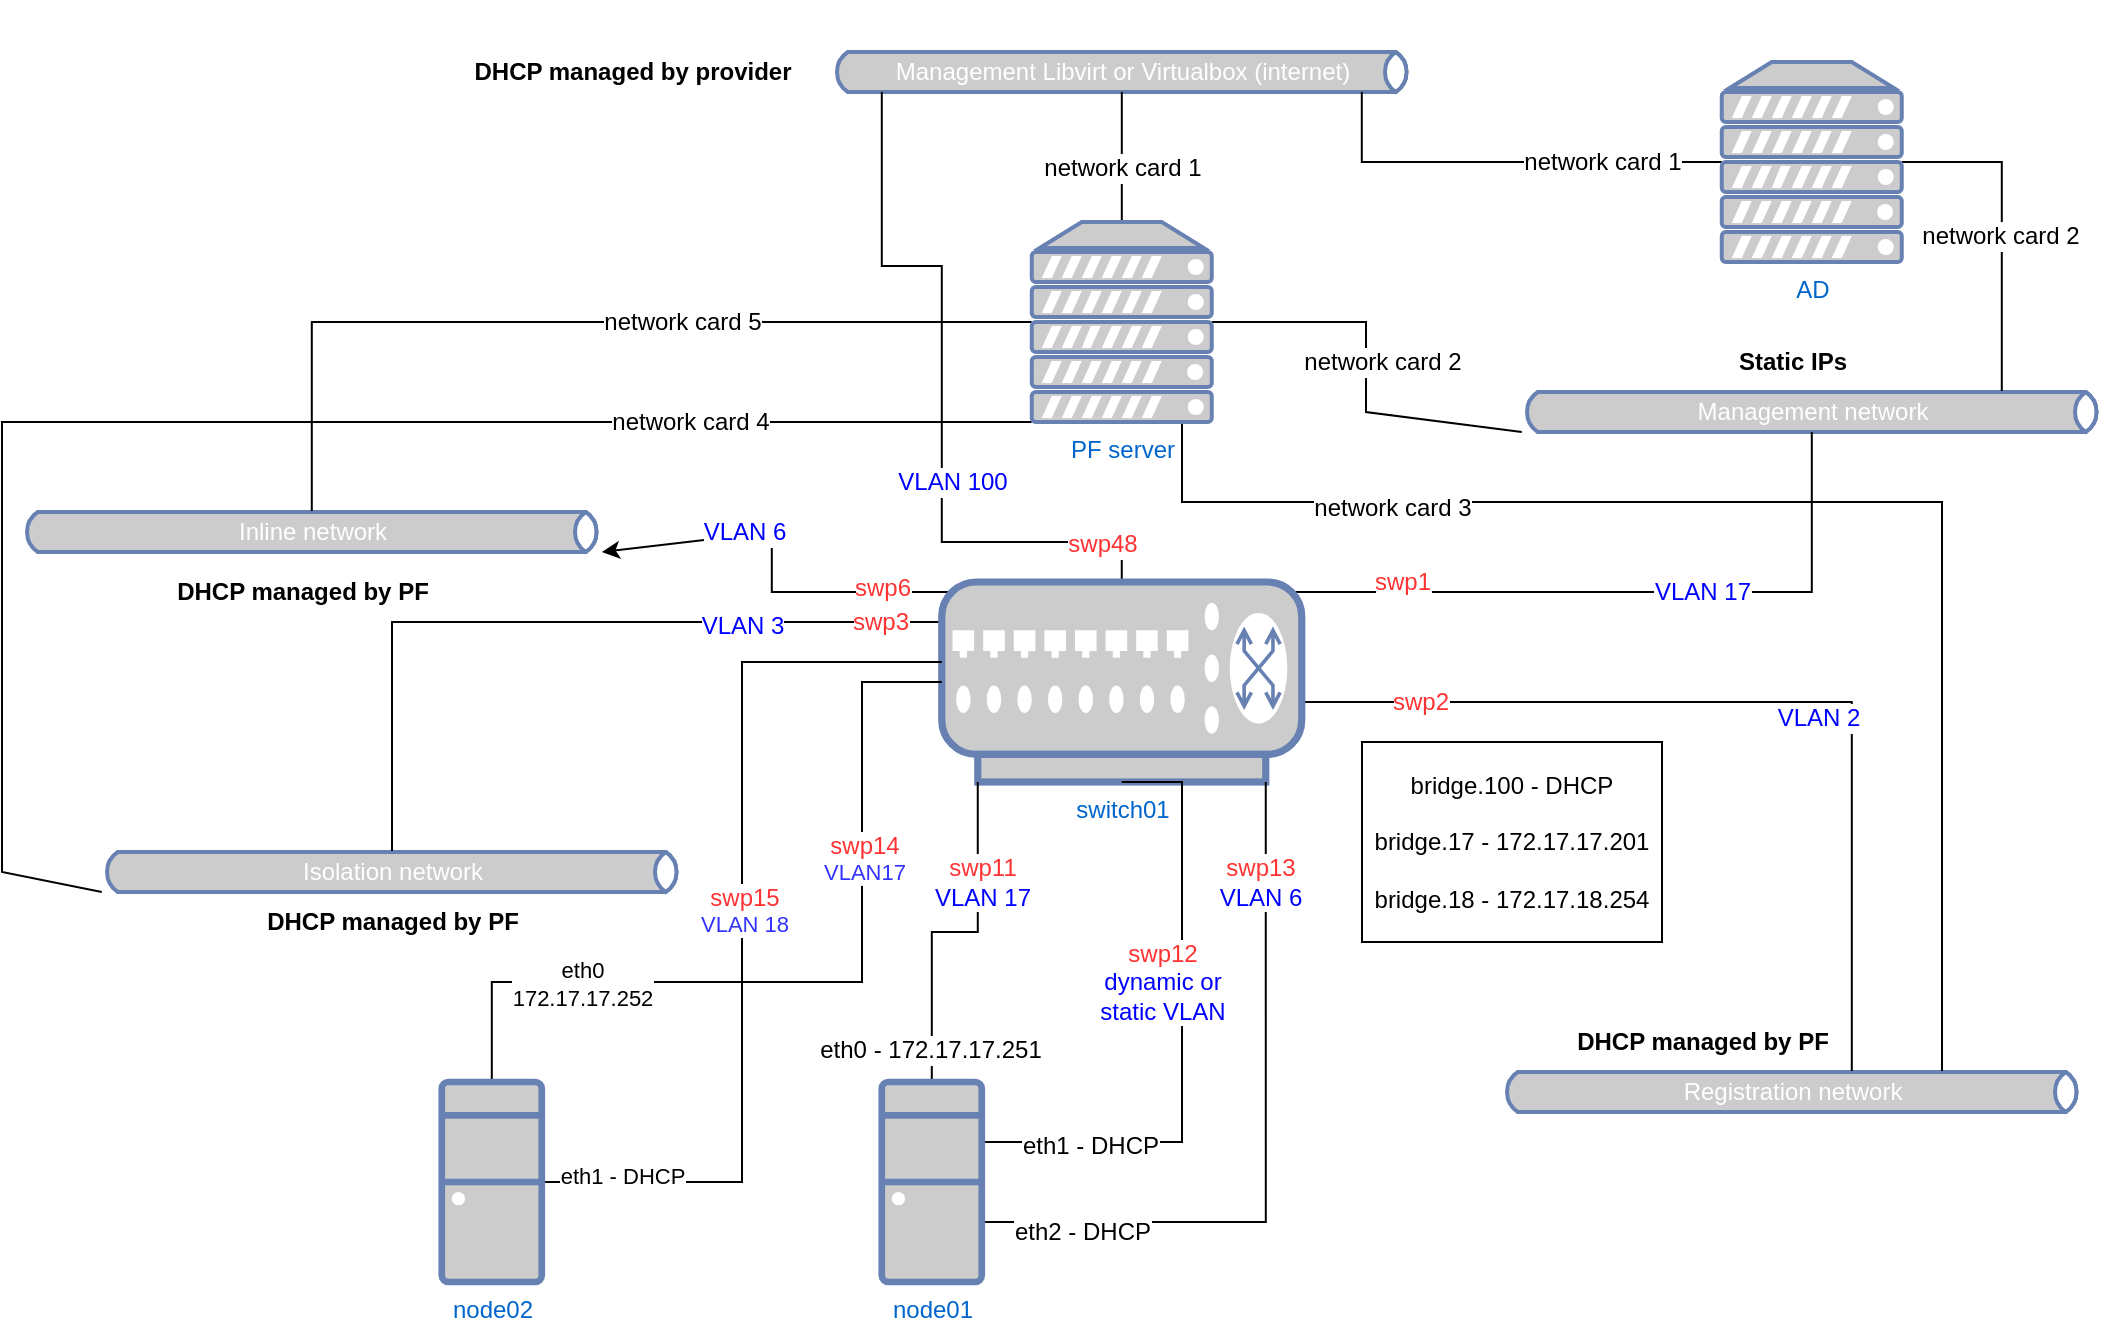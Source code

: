 <mxfile version="14.4.8" type="device"><diagram id="4rV3wpL-3FC0UblVppEj" name="Page-1"><mxGraphModel dx="1422" dy="741" grid="1" gridSize="10" guides="1" tooltips="1" connect="1" arrows="1" fold="1" page="1" pageScale="1" pageWidth="1100" pageHeight="850" math="0" shadow="0"><root><mxCell id="0"/><mxCell id="1" parent="0"/><mxCell id="lLacSH1TQea-35AUpyrd-1" value="Management Libvirt or Virtualbox (internet)&lt;br&gt;" style="html=1;outlineConnect=0;fillColor=#CCCCCC;strokeColor=#6881B3;gradientColor=none;gradientDirection=north;strokeWidth=2;shape=mxgraph.networks.bus;gradientColor=none;gradientDirection=north;fontColor=#ffffff;perimeter=backbonePerimeter;backboneSize=20;" parent="1" vertex="1"><mxGeometry x="464.88" y="160" width="290" height="70" as="geometry"/></mxCell><mxCell id="lLacSH1TQea-35AUpyrd-2" value="Management network" style="html=1;outlineConnect=0;fillColor=#CCCCCC;strokeColor=#6881B3;gradientColor=none;gradientDirection=north;strokeWidth=2;shape=mxgraph.networks.bus;gradientColor=none;gradientDirection=north;fontColor=#ffffff;perimeter=backbonePerimeter;backboneSize=20;" parent="1" vertex="1"><mxGeometry x="809.88" y="330" width="290" height="70" as="geometry"/></mxCell><mxCell id="lLacSH1TQea-35AUpyrd-7" value="Registration network" style="html=1;outlineConnect=0;fillColor=#CCCCCC;strokeColor=#6881B3;gradientColor=none;gradientDirection=north;strokeWidth=2;shape=mxgraph.networks.bus;gradientColor=none;gradientDirection=north;fontColor=#ffffff;perimeter=backbonePerimeter;backboneSize=20;" parent="1" vertex="1"><mxGeometry x="799.88" y="670" width="290" height="70" as="geometry"/></mxCell><mxCell id="lLacSH1TQea-35AUpyrd-8" value="Isolation network" style="html=1;outlineConnect=0;fillColor=#CCCCCC;strokeColor=#6881B3;gradientColor=none;gradientDirection=north;strokeWidth=2;shape=mxgraph.networks.bus;gradientColor=none;gradientDirection=north;fontColor=#ffffff;perimeter=backbonePerimeter;backboneSize=20;" parent="1" vertex="1"><mxGeometry x="99.88" y="560" width="290" height="70" as="geometry"/></mxCell><mxCell id="lLacSH1TQea-35AUpyrd-9" value="Inline network" style="html=1;outlineConnect=0;fillColor=#CCCCCC;strokeColor=#6881B3;gradientColor=none;gradientDirection=north;strokeWidth=2;shape=mxgraph.networks.bus;gradientColor=none;gradientDirection=north;fontColor=#ffffff;perimeter=backbonePerimeter;backboneSize=20;" parent="1" vertex="1"><mxGeometry x="59.88" y="390" width="290" height="70" as="geometry"/></mxCell><mxCell id="acppUqOB_WElaMgH4l2n-43" style="edgeStyle=orthogonalEdgeStyle;rounded=0;orthogonalLoop=1;jettySize=auto;html=1;endArrow=none;endFill=0;" parent="1" source="lLacSH1TQea-35AUpyrd-10" target="lLacSH1TQea-35AUpyrd-9" edge="1"><mxGeometry relative="1" as="geometry"/></mxCell><mxCell id="VIf2UubRjznWGK4572Js-7" value="network card 5" style="text;html=1;align=center;verticalAlign=middle;resizable=0;points=[];labelBackgroundColor=#ffffff;" parent="acppUqOB_WElaMgH4l2n-43" vertex="1" connectable="0"><mxGeometry x="-0.147" y="-1" relative="1" as="geometry"><mxPoint x="19.17" y="1" as="offset"/></mxGeometry></mxCell><mxCell id="acppUqOB_WElaMgH4l2n-44" style="edgeStyle=orthogonalEdgeStyle;rounded=0;orthogonalLoop=1;jettySize=auto;html=1;exitX=1;exitY=0.5;exitDx=0;exitDy=0;exitPerimeter=0;endArrow=none;endFill=0;" parent="1" source="lLacSH1TQea-35AUpyrd-10" target="lLacSH1TQea-35AUpyrd-2" edge="1"><mxGeometry relative="1" as="geometry"><Array as="points"><mxPoint x="732" y="320"/><mxPoint x="732" y="365"/></Array></mxGeometry></mxCell><mxCell id="VIf2UubRjznWGK4572Js-4" value="network card 2" style="text;html=1;align=center;verticalAlign=middle;resizable=0;points=[];labelBackgroundColor=#ffffff;" parent="acppUqOB_WElaMgH4l2n-44" vertex="1" connectable="0"><mxGeometry x="-0.739" relative="1" as="geometry"><mxPoint x="59.29" y="20" as="offset"/></mxGeometry></mxCell><mxCell id="acppUqOB_WElaMgH4l2n-49" style="edgeStyle=orthogonalEdgeStyle;rounded=0;orthogonalLoop=1;jettySize=auto;html=1;endArrow=none;endFill=0;" parent="1" source="lLacSH1TQea-35AUpyrd-10" target="lLacSH1TQea-35AUpyrd-1" edge="1"><mxGeometry relative="1" as="geometry"><Array as="points"><mxPoint x="610" y="240"/><mxPoint x="610" y="240"/></Array></mxGeometry></mxCell><mxCell id="VIf2UubRjznWGK4572Js-2" value="network card 1" style="text;html=1;align=center;verticalAlign=middle;resizable=0;points=[];labelBackgroundColor=#ffffff;" parent="acppUqOB_WElaMgH4l2n-49" vertex="1" connectable="0"><mxGeometry x="-0.173" relative="1" as="geometry"><mxPoint as="offset"/></mxGeometry></mxCell><mxCell id="acppUqOB_WElaMgH4l2n-53" style="edgeStyle=orthogonalEdgeStyle;rounded=0;orthogonalLoop=1;jettySize=auto;html=1;endArrow=none;endFill=0;" parent="1" source="lLacSH1TQea-35AUpyrd-10" target="lLacSH1TQea-35AUpyrd-7" edge="1"><mxGeometry relative="1" as="geometry"><Array as="points"><mxPoint x="640" y="410"/><mxPoint x="1020" y="410"/></Array></mxGeometry></mxCell><mxCell id="VIf2UubRjznWGK4572Js-5" value="network card 3" style="text;html=1;align=center;verticalAlign=middle;resizable=0;points=[];labelBackgroundColor=#ffffff;" parent="acppUqOB_WElaMgH4l2n-53" vertex="1" connectable="0"><mxGeometry x="-0.59" y="-3" relative="1" as="geometry"><mxPoint as="offset"/></mxGeometry></mxCell><mxCell id="acppUqOB_WElaMgH4l2n-54" style="edgeStyle=orthogonalEdgeStyle;rounded=0;orthogonalLoop=1;jettySize=auto;html=1;endArrow=none;endFill=0;" parent="1" source="lLacSH1TQea-35AUpyrd-10" target="lLacSH1TQea-35AUpyrd-8" edge="1"><mxGeometry relative="1" as="geometry"><Array as="points"><mxPoint x="50" y="370"/><mxPoint x="50" y="595"/></Array></mxGeometry></mxCell><mxCell id="VIf2UubRjznWGK4572Js-6" value="network card 4" style="text;html=1;align=center;verticalAlign=middle;resizable=0;points=[];labelBackgroundColor=#ffffff;" parent="acppUqOB_WElaMgH4l2n-54" vertex="1" connectable="0"><mxGeometry x="-0.567" y="3" relative="1" as="geometry"><mxPoint y="-3" as="offset"/></mxGeometry></mxCell><mxCell id="lLacSH1TQea-35AUpyrd-10" value="PF server" style="fontColor=#0066CC;verticalAlign=top;verticalLabelPosition=bottom;labelPosition=center;align=center;html=1;outlineConnect=0;fillColor=#CCCCCC;strokeColor=#6881B3;gradientColor=none;gradientDirection=north;strokeWidth=2;shape=mxgraph.networks.server;" parent="1" vertex="1"><mxGeometry x="564.88" y="270" width="90" height="100" as="geometry"/></mxCell><mxCell id="acppUqOB_WElaMgH4l2n-48" style="edgeStyle=orthogonalEdgeStyle;rounded=0;orthogonalLoop=1;jettySize=auto;html=1;endArrow=none;endFill=0;" parent="1" source="lLacSH1TQea-35AUpyrd-18" target="lLacSH1TQea-35AUpyrd-2" edge="1"><mxGeometry relative="1" as="geometry"><Array as="points"><mxPoint x="1049.88" y="240"/></Array></mxGeometry></mxCell><mxCell id="VIf2UubRjznWGK4572Js-14" value="network card 2" style="text;html=1;align=center;verticalAlign=middle;resizable=0;points=[];labelBackgroundColor=#ffffff;" parent="acppUqOB_WElaMgH4l2n-48" vertex="1" connectable="0"><mxGeometry x="0.052" y="-1" relative="1" as="geometry"><mxPoint as="offset"/></mxGeometry></mxCell><mxCell id="acppUqOB_WElaMgH4l2n-55" style="edgeStyle=orthogonalEdgeStyle;rounded=0;orthogonalLoop=1;jettySize=auto;html=1;endArrow=none;endFill=0;" parent="1" source="lLacSH1TQea-35AUpyrd-18" target="lLacSH1TQea-35AUpyrd-1" edge="1"><mxGeometry relative="1" as="geometry"><Array as="points"><mxPoint x="729.88" y="240"/></Array></mxGeometry></mxCell><mxCell id="VIf2UubRjznWGK4572Js-13" value="network card 1" style="text;html=1;align=center;verticalAlign=middle;resizable=0;points=[];labelBackgroundColor=#ffffff;" parent="acppUqOB_WElaMgH4l2n-55" vertex="1" connectable="0"><mxGeometry x="-0.553" y="-2" relative="1" as="geometry"><mxPoint x="-11.67" y="2" as="offset"/></mxGeometry></mxCell><mxCell id="lLacSH1TQea-35AUpyrd-18" value="AD" style="fontColor=#0066CC;verticalAlign=top;verticalLabelPosition=bottom;labelPosition=center;align=center;html=1;outlineConnect=0;fillColor=#CCCCCC;strokeColor=#6881B3;gradientColor=none;gradientDirection=north;strokeWidth=2;shape=mxgraph.networks.server;" parent="1" vertex="1"><mxGeometry x="909.88" y="190" width="90" height="100" as="geometry"/></mxCell><mxCell id="lLacSH1TQea-35AUpyrd-33" value="" style="edgeStyle=orthogonalEdgeStyle;rounded=0;orthogonalLoop=1;jettySize=auto;html=1;exitX=0.05;exitY=0.05;exitDx=0;exitDy=0;exitPerimeter=0;" parent="1" source="lLacSH1TQea-35AUpyrd-21" target="lLacSH1TQea-35AUpyrd-9" edge="1"><mxGeometry relative="1" as="geometry"><mxPoint x="564.88" y="430" as="targetPoint"/></mxGeometry></mxCell><mxCell id="acppUqOB_WElaMgH4l2n-9" value="&lt;font color=&quot;#0000ff&quot;&gt;VLAN 6&lt;/font&gt;" style="text;html=1;align=center;verticalAlign=middle;resizable=0;points=[];labelBackgroundColor=#ffffff;" parent="lLacSH1TQea-35AUpyrd-33" vertex="1" connectable="0"><mxGeometry x="-0.708" y="1" relative="1" as="geometry"><mxPoint x="-78" y="-31" as="offset"/></mxGeometry></mxCell><mxCell id="acppUqOB_WElaMgH4l2n-26" value="swp6" style="text;html=1;align=center;verticalAlign=middle;resizable=0;points=[];labelBackgroundColor=#ffffff;fontColor=#FF3333;" parent="lLacSH1TQea-35AUpyrd-33" vertex="1" connectable="0"><mxGeometry x="-0.666" y="-2" relative="1" as="geometry"><mxPoint x="-3.88" as="offset"/></mxGeometry></mxCell><mxCell id="acppUqOB_WElaMgH4l2n-5" style="edgeStyle=orthogonalEdgeStyle;rounded=0;orthogonalLoop=1;jettySize=auto;html=1;endArrow=none;endFill=0;exitX=0.95;exitY=0.05;exitDx=0;exitDy=0;exitPerimeter=0;" parent="1" source="lLacSH1TQea-35AUpyrd-21" target="lLacSH1TQea-35AUpyrd-2" edge="1"><mxGeometry relative="1" as="geometry"/></mxCell><mxCell id="acppUqOB_WElaMgH4l2n-6" value="&lt;font color=&quot;#0000ff&quot;&gt;VLAN 17&lt;/font&gt;" style="text;html=1;align=center;verticalAlign=middle;resizable=0;points=[];labelBackgroundColor=#ffffff;" parent="acppUqOB_WElaMgH4l2n-5" vertex="1" connectable="0"><mxGeometry x="-0.152" y="1" relative="1" as="geometry"><mxPoint x="63.29" y="0.97" as="offset"/></mxGeometry></mxCell><mxCell id="acppUqOB_WElaMgH4l2n-23" value="swp1" style="text;html=1;align=center;verticalAlign=middle;resizable=0;points=[];labelBackgroundColor=#ffffff;fontColor=#FF3333;" parent="acppUqOB_WElaMgH4l2n-5" vertex="1" connectable="0"><mxGeometry x="-0.803" y="-3" relative="1" as="geometry"><mxPoint x="25" y="-8" as="offset"/></mxGeometry></mxCell><mxCell id="acppUqOB_WElaMgH4l2n-7" style="edgeStyle=orthogonalEdgeStyle;rounded=0;orthogonalLoop=1;jettySize=auto;html=1;endArrow=none;endFill=0;exitX=1;exitY=0.7;exitDx=0;exitDy=0;exitPerimeter=0;" parent="1" source="lLacSH1TQea-35AUpyrd-21" target="lLacSH1TQea-35AUpyrd-7" edge="1"><mxGeometry relative="1" as="geometry"><Array as="points"><mxPoint x="699.88" y="510"/><mxPoint x="974.88" y="510"/></Array></mxGeometry></mxCell><mxCell id="acppUqOB_WElaMgH4l2n-8" value="&lt;font color=&quot;#0000ff&quot;&gt;VLAN 2&lt;/font&gt;" style="text;html=1;align=center;verticalAlign=middle;resizable=0;points=[];labelBackgroundColor=#ffffff;" parent="acppUqOB_WElaMgH4l2n-7" vertex="1" connectable="0"><mxGeometry x="0.249" y="1" relative="1" as="geometry"><mxPoint x="-18.25" as="offset"/></mxGeometry></mxCell><mxCell id="acppUqOB_WElaMgH4l2n-24" value="swp2" style="text;html=1;align=center;verticalAlign=middle;resizable=0;points=[];labelBackgroundColor=#ffffff;fontColor=#FF3333;" parent="acppUqOB_WElaMgH4l2n-7" vertex="1" connectable="0"><mxGeometry x="-0.84" y="-4" relative="1" as="geometry"><mxPoint x="31.75" y="-4" as="offset"/></mxGeometry></mxCell><mxCell id="acppUqOB_WElaMgH4l2n-10" style="edgeStyle=orthogonalEdgeStyle;rounded=0;orthogonalLoop=1;jettySize=auto;html=1;exitX=0;exitY=0.5;exitDx=0;exitDy=0;exitPerimeter=0;endArrow=none;endFill=0;" parent="1" source="lLacSH1TQea-35AUpyrd-21" target="lLacSH1TQea-35AUpyrd-8" edge="1"><mxGeometry relative="1" as="geometry"><Array as="points"><mxPoint x="580" y="500"/><mxPoint x="580" y="470"/><mxPoint x="245" y="470"/></Array></mxGeometry></mxCell><mxCell id="acppUqOB_WElaMgH4l2n-11" value="&lt;font color=&quot;#0000ff&quot;&gt;VLAN 3&lt;/font&gt;" style="text;html=1;align=center;verticalAlign=middle;resizable=0;points=[];labelBackgroundColor=#ffffff;" parent="acppUqOB_WElaMgH4l2n-10" vertex="1" connectable="0"><mxGeometry x="-0.33" y="2" relative="1" as="geometry"><mxPoint x="-69.12" as="offset"/></mxGeometry></mxCell><mxCell id="acppUqOB_WElaMgH4l2n-25" value="swp3" style="text;html=1;align=center;verticalAlign=middle;resizable=0;points=[];labelBackgroundColor=#ffffff;fontColor=#FF3333;" parent="acppUqOB_WElaMgH4l2n-10" vertex="1" connectable="0"><mxGeometry x="-0.304" y="3" relative="1" as="geometry"><mxPoint x="6.71" y="-3" as="offset"/></mxGeometry></mxCell><mxCell id="acppUqOB_WElaMgH4l2n-50" style="edgeStyle=orthogonalEdgeStyle;rounded=0;orthogonalLoop=1;jettySize=auto;html=1;endArrow=none;endFill=0;exitX=0.5;exitY=0;exitDx=0;exitDy=0;exitPerimeter=0;" parent="1" source="lLacSH1TQea-35AUpyrd-21" target="lLacSH1TQea-35AUpyrd-1" edge="1"><mxGeometry relative="1" as="geometry"><Array as="points"><mxPoint x="609.88" y="430"/><mxPoint x="519.88" y="430"/><mxPoint x="519.88" y="292"/><mxPoint x="489.88" y="292"/></Array></mxGeometry></mxCell><mxCell id="acppUqOB_WElaMgH4l2n-51" value="&lt;font color=&quot;#0000ff&quot;&gt;VLAN 100&lt;/font&gt;" style="text;html=1;align=center;verticalAlign=middle;resizable=0;points=[];labelBackgroundColor=#ffffff;" parent="acppUqOB_WElaMgH4l2n-50" vertex="1" connectable="0"><mxGeometry x="-0.422" y="2" relative="1" as="geometry"><mxPoint y="-32" as="offset"/></mxGeometry></mxCell><mxCell id="acppUqOB_WElaMgH4l2n-52" value="swp48" style="text;html=1;align=center;verticalAlign=middle;resizable=0;points=[];labelBackgroundColor=#ffffff;fontColor=#FF3333;" parent="acppUqOB_WElaMgH4l2n-50" vertex="1" connectable="0"><mxGeometry x="-0.897" y="-2" relative="1" as="geometry"><mxPoint x="-11.92" as="offset"/></mxGeometry></mxCell><mxCell id="lLacSH1TQea-35AUpyrd-21" value="switch01" style="fontColor=#0066CC;verticalAlign=top;verticalLabelPosition=bottom;labelPosition=center;align=center;html=1;outlineConnect=0;fillColor=#CCCCCC;strokeColor=#6881B3;gradientColor=none;gradientDirection=north;strokeWidth=2;shape=mxgraph.networks.switch;" parent="1" vertex="1"><mxGeometry x="519.88" y="450" width="180" height="100" as="geometry"/></mxCell><mxCell id="lLacSH1TQea-35AUpyrd-38" style="edgeStyle=orthogonalEdgeStyle;rounded=0;orthogonalLoop=1;jettySize=auto;html=1;endArrow=none;endFill=0;entryX=0.1;entryY=1;entryDx=0;entryDy=0;entryPerimeter=0;" parent="1" source="lLacSH1TQea-35AUpyrd-24" target="lLacSH1TQea-35AUpyrd-21" edge="1"><mxGeometry relative="1" as="geometry"/></mxCell><mxCell id="acppUqOB_WElaMgH4l2n-13" value="&lt;font color=&quot;#ff3333&quot;&gt;swp11&lt;/font&gt;&lt;br&gt;&lt;font color=&quot;#0000ff&quot;&gt;VLAN 17&lt;/font&gt;" style="text;html=1;align=center;verticalAlign=middle;resizable=0;points=[];labelBackgroundColor=#ffffff;" parent="lLacSH1TQea-35AUpyrd-38" vertex="1" connectable="0"><mxGeometry x="0.689" relative="1" as="geometry"><mxPoint x="2" y="23" as="offset"/></mxGeometry></mxCell><mxCell id="acppUqOB_WElaMgH4l2n-14" value="eth0 - 172.17.17.251" style="text;html=1;align=center;verticalAlign=middle;resizable=0;points=[];labelBackgroundColor=#ffffff;" parent="lLacSH1TQea-35AUpyrd-38" vertex="1" connectable="0"><mxGeometry x="-0.811" y="1" relative="1" as="geometry"><mxPoint as="offset"/></mxGeometry></mxCell><mxCell id="acppUqOB_WElaMgH4l2n-15" style="edgeStyle=orthogonalEdgeStyle;rounded=0;orthogonalLoop=1;jettySize=auto;html=1;endArrow=none;endFill=0;entryX=0.5;entryY=1;entryDx=0;entryDy=0;entryPerimeter=0;" parent="1" source="lLacSH1TQea-35AUpyrd-24" target="lLacSH1TQea-35AUpyrd-21" edge="1"><mxGeometry relative="1" as="geometry"><mxPoint x="609.88" y="590" as="targetPoint"/><Array as="points"><mxPoint x="640" y="730"/><mxPoint x="640" y="550"/></Array></mxGeometry></mxCell><mxCell id="acppUqOB_WElaMgH4l2n-16" value="&lt;font color=&quot;#ff3333&quot;&gt;swp12&lt;br&gt;&lt;/font&gt;&lt;font color=&quot;#0000ff&quot;&gt;dynamic or&lt;br&gt;static VLAN&lt;/font&gt;" style="text;html=1;align=center;verticalAlign=middle;resizable=0;points=[];labelBackgroundColor=#ffffff;" parent="acppUqOB_WElaMgH4l2n-15" vertex="1" connectable="0"><mxGeometry x="0.748" y="1" relative="1" as="geometry"><mxPoint x="-9" y="90.71" as="offset"/></mxGeometry></mxCell><mxCell id="acppUqOB_WElaMgH4l2n-17" value="eth1 - DHCP" style="text;html=1;align=center;verticalAlign=middle;resizable=0;points=[];labelBackgroundColor=#ffffff;" parent="acppUqOB_WElaMgH4l2n-15" vertex="1" connectable="0"><mxGeometry x="-0.859" y="-2" relative="1" as="geometry"><mxPoint x="32" as="offset"/></mxGeometry></mxCell><mxCell id="acppUqOB_WElaMgH4l2n-20" style="edgeStyle=orthogonalEdgeStyle;rounded=0;orthogonalLoop=1;jettySize=auto;html=1;entryX=0.9;entryY=1;entryDx=0;entryDy=0;entryPerimeter=0;endArrow=none;endFill=0;" parent="1" source="lLacSH1TQea-35AUpyrd-24" target="lLacSH1TQea-35AUpyrd-21" edge="1"><mxGeometry relative="1" as="geometry"><Array as="points"><mxPoint x="681.88" y="770"/></Array></mxGeometry></mxCell><mxCell id="acppUqOB_WElaMgH4l2n-21" value="eth2 - DHCP" style="text;html=1;align=center;verticalAlign=middle;resizable=0;points=[];labelBackgroundColor=#ffffff;" parent="acppUqOB_WElaMgH4l2n-20" vertex="1" connectable="0"><mxGeometry x="-0.889" y="-5" relative="1" as="geometry"><mxPoint x="30" as="offset"/></mxGeometry></mxCell><mxCell id="acppUqOB_WElaMgH4l2n-22" value="&lt;font color=&quot;#ff3333&quot;&gt;swp13&lt;/font&gt;&lt;br&gt;&lt;font color=&quot;#0000ff&quot;&gt;VLAN 6&lt;/font&gt;" style="text;html=1;align=center;verticalAlign=middle;resizable=0;points=[];labelBackgroundColor=#ffffff;" parent="acppUqOB_WElaMgH4l2n-20" vertex="1" connectable="0"><mxGeometry x="0.867" y="3" relative="1" as="geometry"><mxPoint y="26" as="offset"/></mxGeometry></mxCell><mxCell id="lLacSH1TQea-35AUpyrd-24" value="node01" style="fontColor=#0066CC;verticalAlign=top;verticalLabelPosition=bottom;labelPosition=center;align=center;html=1;outlineConnect=0;fillColor=#CCCCCC;strokeColor=#6881B3;gradientColor=none;gradientDirection=north;strokeWidth=2;shape=mxgraph.networks.desktop_pc;" parent="1" vertex="1"><mxGeometry x="489.88" y="700" width="50" height="100" as="geometry"/></mxCell><mxCell id="acppUqOB_WElaMgH4l2n-29" value="&lt;b&gt;DHCP managed by PF&lt;/b&gt;" style="text;html=1;align=center;verticalAlign=middle;resizable=0;points=[];autosize=1;" parent="1" vertex="1"><mxGeometry x="830" y="670" width="140" height="20" as="geometry"/></mxCell><mxCell id="acppUqOB_WElaMgH4l2n-30" value="&lt;b&gt;DHCP managed by PF&lt;/b&gt;" style="text;html=1;align=center;verticalAlign=middle;resizable=0;points=[];autosize=1;" parent="1" vertex="1"><mxGeometry x="174.88" y="610" width="140" height="20" as="geometry"/></mxCell><mxCell id="acppUqOB_WElaMgH4l2n-31" value="&lt;b&gt;DHCP managed by PF&lt;/b&gt;" style="text;html=1;align=center;verticalAlign=middle;resizable=0;points=[];autosize=1;" parent="1" vertex="1"><mxGeometry x="129.88" y="445" width="140" height="20" as="geometry"/></mxCell><mxCell id="acppUqOB_WElaMgH4l2n-32" value="&lt;b&gt;Static IPs&lt;/b&gt;" style="text;html=1;align=center;verticalAlign=middle;resizable=0;points=[];autosize=1;" parent="1" vertex="1"><mxGeometry x="909.88" y="330" width="70" height="20" as="geometry"/></mxCell><mxCell id="acppUqOB_WElaMgH4l2n-41" value="&lt;b&gt;DHCP managed by provider&lt;/b&gt;" style="text;html=1;align=center;verticalAlign=middle;resizable=0;points=[];autosize=1;" parent="1" vertex="1"><mxGeometry x="280" y="185" width="170" height="20" as="geometry"/></mxCell><mxCell id="VIf2UubRjznWGK4572Js-11" value="&lt;div&gt;bridge.100 - DHCP&lt;/div&gt;&lt;br&gt;&lt;div&gt;bridge.17 - 172.17.17.201&lt;/div&gt;&lt;div&gt;&lt;br&gt;&lt;/div&gt;&lt;div&gt;bridge.18 - 172.17.18.254&lt;br&gt;&lt;/div&gt;" style="text;html=1;strokeColor=#000000;fillColor=none;align=center;verticalAlign=middle;whiteSpace=wrap;rounded=0;gradientColor=none;" parent="1" vertex="1"><mxGeometry x="730" y="530" width="150" height="100" as="geometry"/></mxCell><mxCell id="IEbWyBTxCKuRzzJytIRa-6" value="" style="edgeStyle=orthogonalEdgeStyle;rounded=0;orthogonalLoop=1;jettySize=auto;html=1;endArrow=none;endFill=0;" edge="1" parent="1" source="IEbWyBTxCKuRzzJytIRa-1" target="lLacSH1TQea-35AUpyrd-21"><mxGeometry relative="1" as="geometry"><Array as="points"><mxPoint x="420" y="750"/><mxPoint x="420" y="490"/></Array></mxGeometry></mxCell><mxCell id="IEbWyBTxCKuRzzJytIRa-8" value="&lt;div style=&quot;font-size: 12px&quot;&gt;&lt;font color=&quot;#FF3333&quot;&gt;swp15&lt;/font&gt;&lt;/div&gt;&lt;div&gt;&lt;font color=&quot;#3333FF&quot;&gt;VLAN 18&lt;/font&gt;&lt;br&gt;&lt;/div&gt;" style="edgeLabel;html=1;align=center;verticalAlign=middle;resizable=0;points=[];" vertex="1" connectable="0" parent="IEbWyBTxCKuRzzJytIRa-6"><mxGeometry x="0.055" y="-1" relative="1" as="geometry"><mxPoint y="5.8" as="offset"/></mxGeometry></mxCell><mxCell id="IEbWyBTxCKuRzzJytIRa-12" value="&lt;div&gt;eth1 - DHCP&lt;/div&gt;" style="edgeLabel;html=1;align=center;verticalAlign=middle;resizable=0;points=[];" vertex="1" connectable="0" parent="IEbWyBTxCKuRzzJytIRa-6"><mxGeometry x="-0.891" y="3" relative="1" as="geometry"><mxPoint x="15.12" as="offset"/></mxGeometry></mxCell><mxCell id="IEbWyBTxCKuRzzJytIRa-9" value="" style="edgeStyle=orthogonalEdgeStyle;rounded=0;orthogonalLoop=1;jettySize=auto;html=1;endArrow=none;endFill=0;" edge="1" parent="1" source="IEbWyBTxCKuRzzJytIRa-1" target="lLacSH1TQea-35AUpyrd-21"><mxGeometry relative="1" as="geometry"><Array as="points"><mxPoint x="295" y="650"/><mxPoint x="480" y="650"/><mxPoint x="480" y="500"/></Array></mxGeometry></mxCell><mxCell id="IEbWyBTxCKuRzzJytIRa-10" value="&lt;div style=&quot;font-size: 12px&quot;&gt;&lt;font color=&quot;#FF3333&quot;&gt;swp14&lt;/font&gt;&lt;/div&gt;&lt;div&gt;&lt;font color=&quot;#3333FF&quot;&gt;VLAN17&lt;/font&gt;&lt;br&gt;&lt;/div&gt;" style="edgeLabel;html=1;align=center;verticalAlign=middle;resizable=0;points=[];" vertex="1" connectable="0" parent="IEbWyBTxCKuRzzJytIRa-9"><mxGeometry x="0.414" y="-1" relative="1" as="geometry"><mxPoint y="3.33" as="offset"/></mxGeometry></mxCell><mxCell id="IEbWyBTxCKuRzzJytIRa-11" value="&lt;div&gt;eth0&lt;/div&gt;&lt;div&gt;172.17.17.252&lt;br&gt;&lt;/div&gt;" style="edgeLabel;html=1;align=center;verticalAlign=middle;resizable=0;points=[];" vertex="1" connectable="0" parent="IEbWyBTxCKuRzzJytIRa-9"><mxGeometry x="-0.699" y="-1" relative="1" as="geometry"><mxPoint x="30.92" as="offset"/></mxGeometry></mxCell><mxCell id="IEbWyBTxCKuRzzJytIRa-1" value="node02" style="fontColor=#0066CC;verticalAlign=top;verticalLabelPosition=bottom;labelPosition=center;align=center;html=1;outlineConnect=0;fillColor=#CCCCCC;strokeColor=#6881B3;gradientColor=none;gradientDirection=north;strokeWidth=2;shape=mxgraph.networks.desktop_pc;" vertex="1" parent="1"><mxGeometry x="269.88" y="700" width="50" height="100" as="geometry"/></mxCell></root></mxGraphModel></diagram></mxfile>